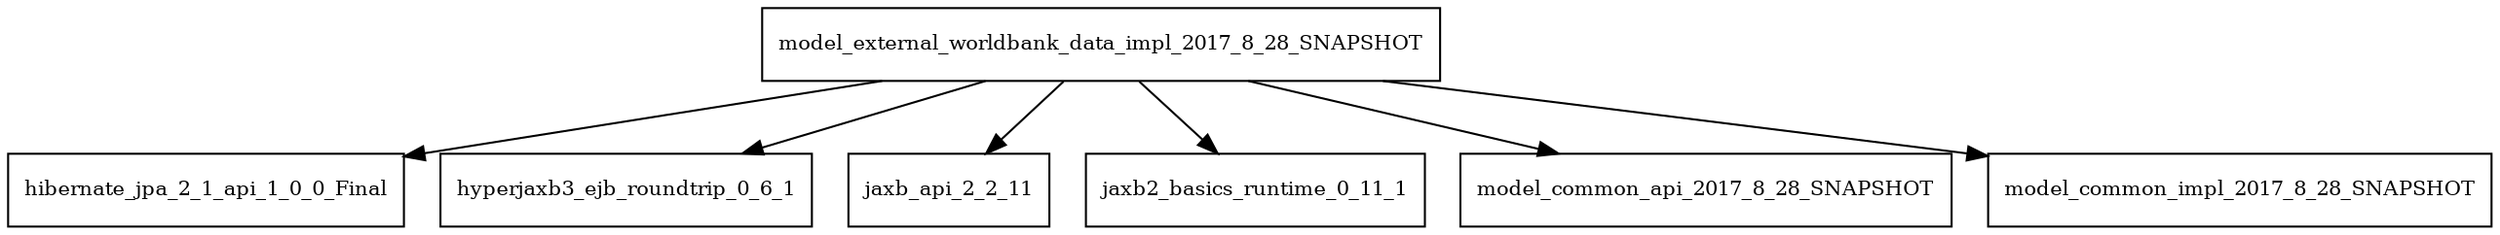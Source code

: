 digraph model_external_worldbank_data_impl_2017_8_28_SNAPSHOT_dependencies {
  node [shape = box, fontsize=10.0];
  model_external_worldbank_data_impl_2017_8_28_SNAPSHOT -> hibernate_jpa_2_1_api_1_0_0_Final;
  model_external_worldbank_data_impl_2017_8_28_SNAPSHOT -> hyperjaxb3_ejb_roundtrip_0_6_1;
  model_external_worldbank_data_impl_2017_8_28_SNAPSHOT -> jaxb_api_2_2_11;
  model_external_worldbank_data_impl_2017_8_28_SNAPSHOT -> jaxb2_basics_runtime_0_11_1;
  model_external_worldbank_data_impl_2017_8_28_SNAPSHOT -> model_common_api_2017_8_28_SNAPSHOT;
  model_external_worldbank_data_impl_2017_8_28_SNAPSHOT -> model_common_impl_2017_8_28_SNAPSHOT;
}
